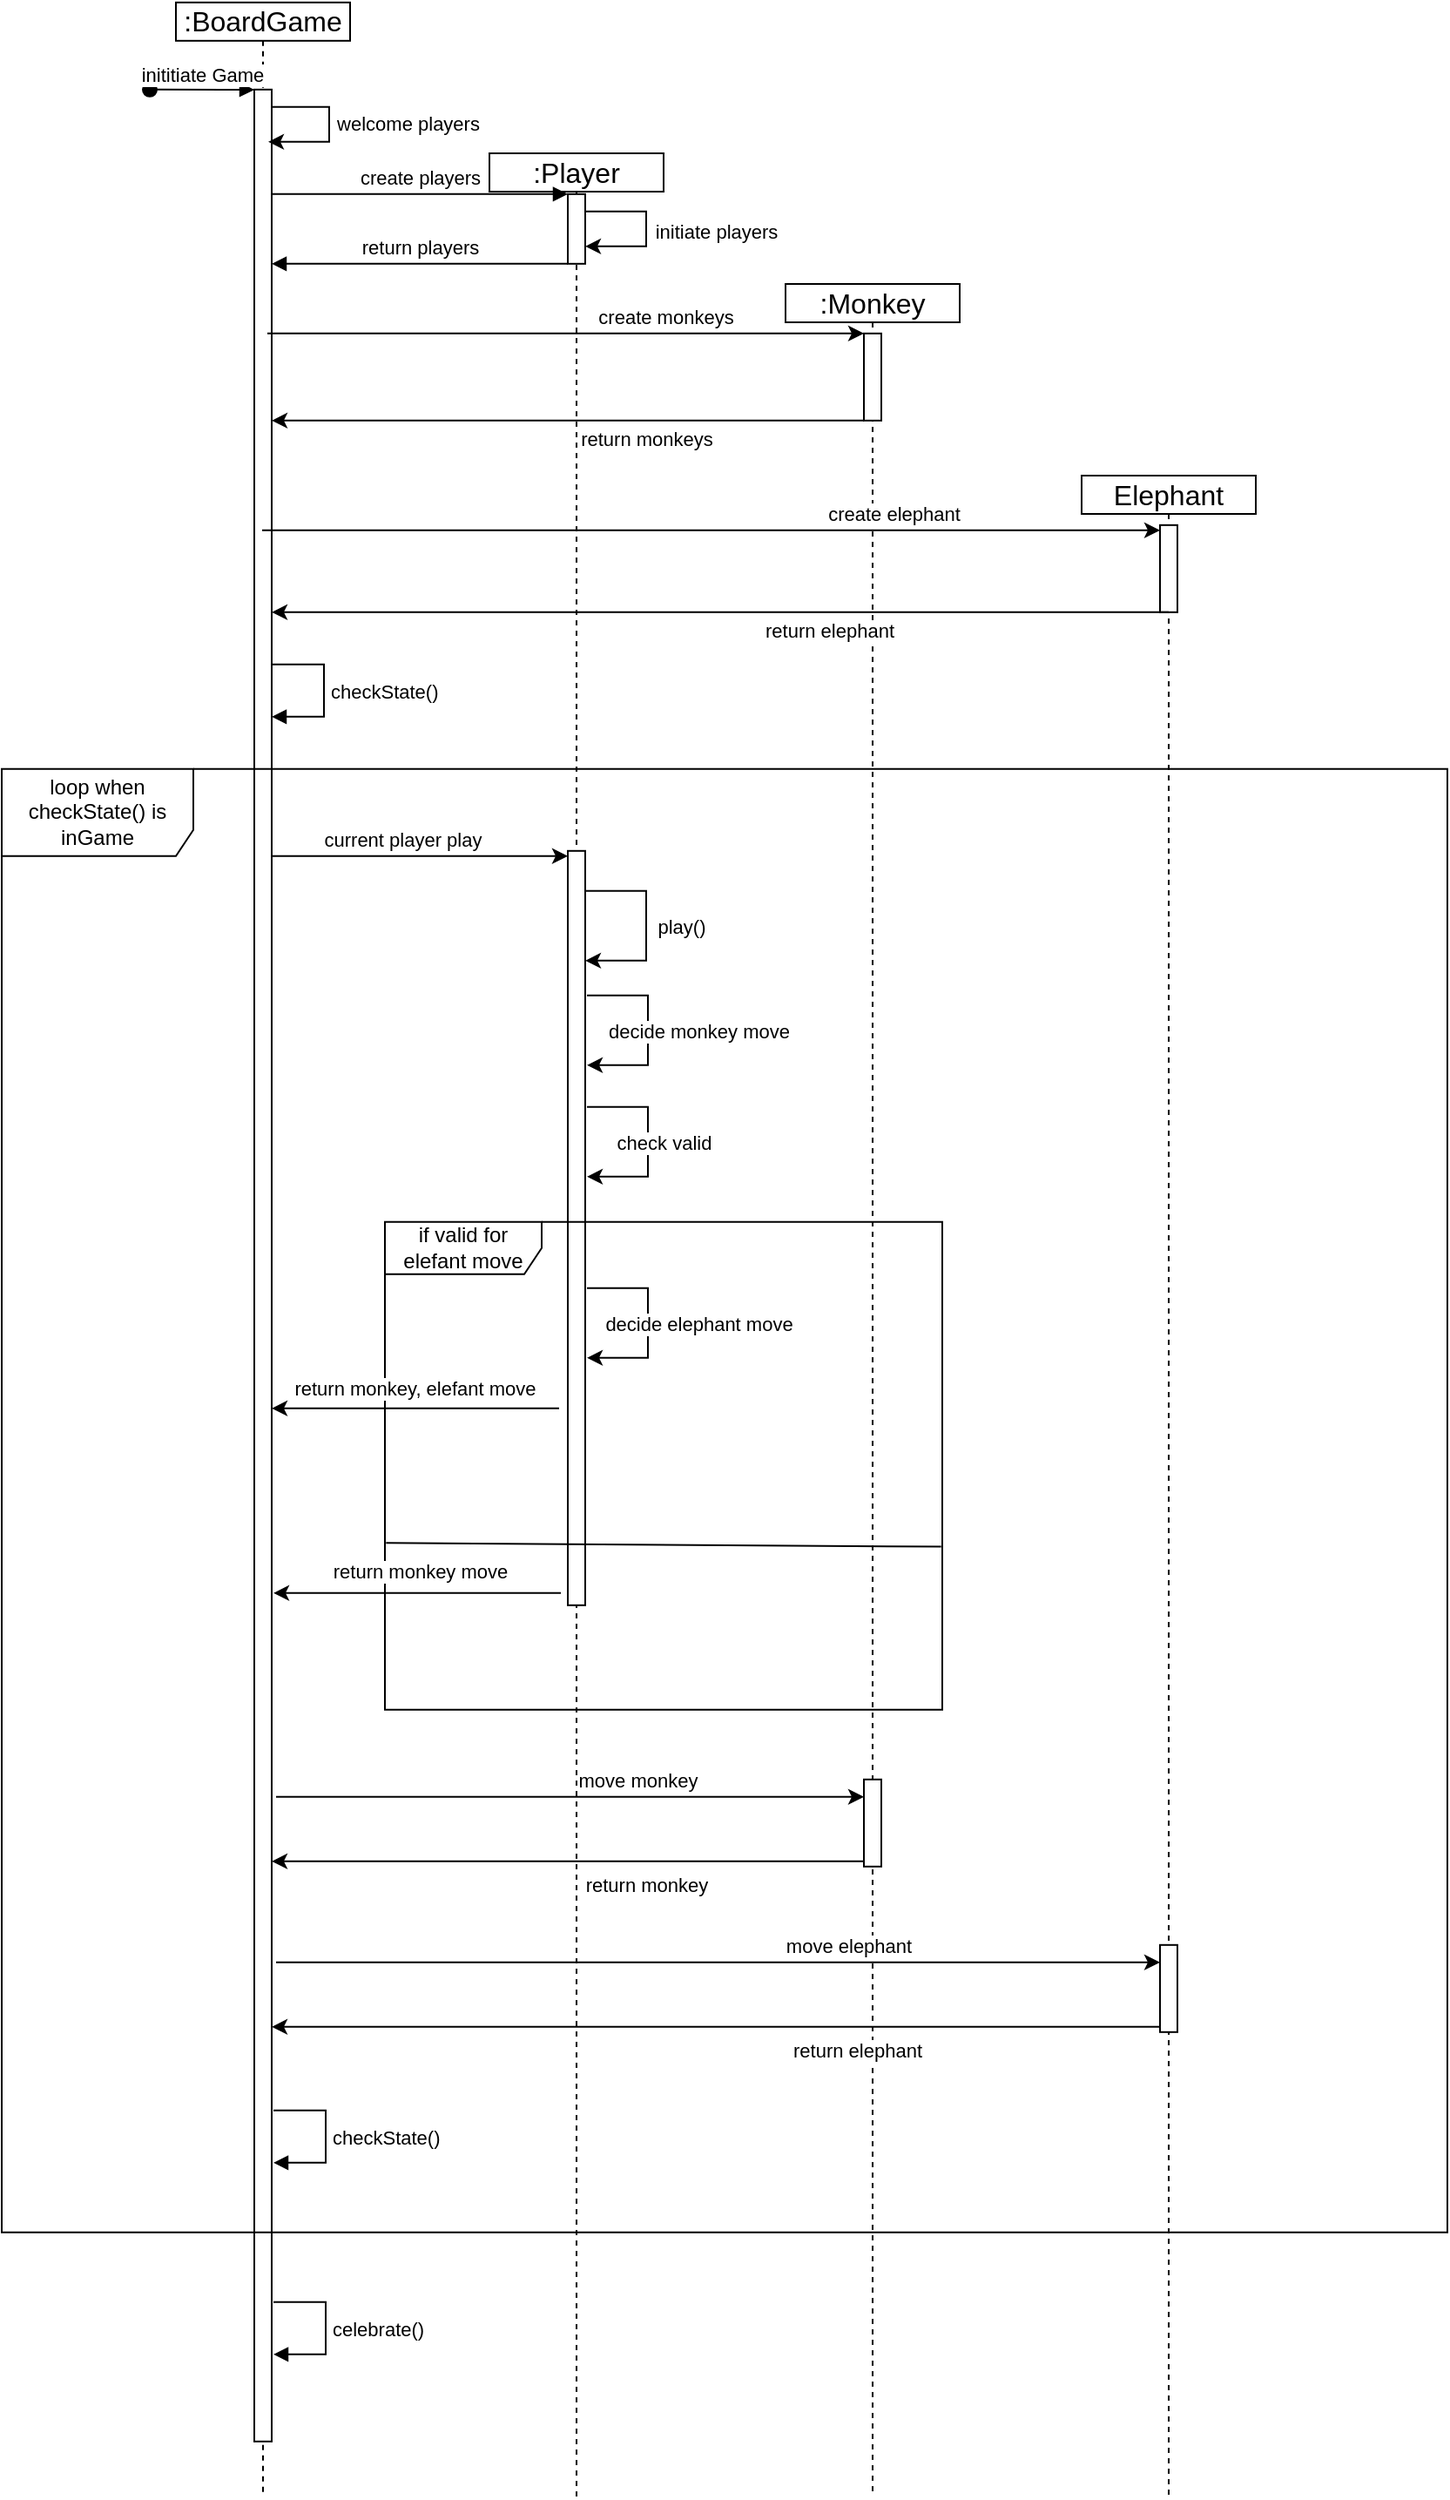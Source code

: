 <mxfile version="22.1.7" type="github">
  <diagram name="Page-1" id="2YBvvXClWsGukQMizWep">
    <mxGraphModel dx="1985" dy="1020" grid="1" gridSize="10" guides="1" tooltips="1" connect="1" arrows="1" fold="1" page="1" pageScale="1" pageWidth="850" pageHeight="1100" math="0" shadow="0">
      <root>
        <mxCell id="0" />
        <mxCell id="1" parent="0" />
        <mxCell id="v69p5xNa4HfWR0p0LyWt-5" value="Elephant" style="shape=umlLifeline;perimeter=lifelinePerimeter;whiteSpace=wrap;html=1;container=1;dropTarget=0;collapsible=0;recursiveResize=0;outlineConnect=0;portConstraint=eastwest;newEdgeStyle={&quot;curved&quot;:0,&quot;rounded&quot;:0};fontSize=16;size=22;" vertex="1" parent="1">
          <mxGeometry x="670" y="280" width="100" height="1160" as="geometry" />
        </mxCell>
        <mxCell id="v69p5xNa4HfWR0p0LyWt-4" value=":Monkey" style="shape=umlLifeline;perimeter=lifelinePerimeter;whiteSpace=wrap;html=1;container=1;dropTarget=0;collapsible=0;recursiveResize=0;outlineConnect=0;portConstraint=eastwest;newEdgeStyle={&quot;curved&quot;:0,&quot;rounded&quot;:0};fontSize=16;size=22;" vertex="1" parent="1">
          <mxGeometry x="500" y="170" width="100" height="1270" as="geometry" />
        </mxCell>
        <mxCell id="v69p5xNa4HfWR0p0LyWt-3" value=":Player" style="shape=umlLifeline;perimeter=lifelinePerimeter;whiteSpace=wrap;html=1;container=1;dropTarget=0;collapsible=0;recursiveResize=0;outlineConnect=0;portConstraint=eastwest;newEdgeStyle={&quot;curved&quot;:0,&quot;rounded&quot;:0};fontSize=16;size=22;" vertex="1" parent="1">
          <mxGeometry x="330" y="95" width="100" height="1345" as="geometry" />
        </mxCell>
        <mxCell id="v69p5xNa4HfWR0p0LyWt-1" value=":BoardGame" style="shape=umlLifeline;perimeter=lifelinePerimeter;whiteSpace=wrap;html=1;container=1;dropTarget=0;collapsible=0;recursiveResize=0;outlineConnect=0;portConstraint=eastwest;newEdgeStyle={&quot;curved&quot;:0,&quot;rounded&quot;:0};fontSize=16;size=22;" vertex="1" parent="1">
          <mxGeometry x="150" y="8.41" width="100" height="1431.59" as="geometry" />
        </mxCell>
        <mxCell id="vtG1Yflnroenq_wXylIw-51" value="" style="html=1;points=[];perimeter=orthogonalPerimeter;outlineConnect=0;targetShapes=umlLifeline;portConstraint=eastwest;newEdgeStyle={&quot;edgeStyle&quot;:&quot;elbowEdgeStyle&quot;,&quot;elbow&quot;:&quot;vertical&quot;,&quot;curved&quot;:0,&quot;rounded&quot;:0};" parent="1" vertex="1">
          <mxGeometry x="195" y="58.41" width="10" height="1350" as="geometry" />
        </mxCell>
        <mxCell id="vtG1Yflnroenq_wXylIw-52" value="inititiate Game" style="html=1;verticalAlign=bottom;startArrow=oval;endArrow=block;startSize=8;edgeStyle=elbowEdgeStyle;elbow=vertical;curved=0;rounded=0;" parent="1" target="vtG1Yflnroenq_wXylIw-51" edge="1">
          <mxGeometry relative="1" as="geometry">
            <mxPoint x="135" y="58.41" as="sourcePoint" />
          </mxGeometry>
        </mxCell>
        <mxCell id="vtG1Yflnroenq_wXylIw-53" value="" style="html=1;points=[];perimeter=orthogonalPerimeter;outlineConnect=0;targetShapes=umlLifeline;portConstraint=eastwest;newEdgeStyle={&quot;edgeStyle&quot;:&quot;elbowEdgeStyle&quot;,&quot;elbow&quot;:&quot;vertical&quot;,&quot;curved&quot;:0,&quot;rounded&quot;:0};" parent="1" vertex="1">
          <mxGeometry x="375" y="118.41" width="10" height="40" as="geometry" />
        </mxCell>
        <mxCell id="vtG1Yflnroenq_wXylIw-54" value="" style="endArrow=classic;html=1;rounded=0;" parent="1" source="vtG1Yflnroenq_wXylIw-53" target="vtG1Yflnroenq_wXylIw-53" edge="1">
          <mxGeometry width="50" height="50" relative="1" as="geometry">
            <mxPoint x="380" y="118.41" as="sourcePoint" />
            <mxPoint x="430" y="68.41" as="targetPoint" />
            <Array as="points">
              <mxPoint x="420" y="128.41" />
              <mxPoint x="420" y="148.41" />
            </Array>
          </mxGeometry>
        </mxCell>
        <mxCell id="vtG1Yflnroenq_wXylIw-55" value="initiate players" style="edgeLabel;html=1;align=center;verticalAlign=middle;resizable=0;points=[];" parent="vtG1Yflnroenq_wXylIw-54" vertex="1" connectable="0">
          <mxGeometry x="-0.091" y="2" relative="1" as="geometry">
            <mxPoint x="38" y="5" as="offset" />
          </mxGeometry>
        </mxCell>
        <mxCell id="vtG1Yflnroenq_wXylIw-56" value="" style="html=1;points=[];perimeter=orthogonalPerimeter;outlineConnect=0;targetShapes=umlLifeline;portConstraint=eastwest;newEdgeStyle={&quot;edgeStyle&quot;:&quot;elbowEdgeStyle&quot;,&quot;elbow&quot;:&quot;vertical&quot;,&quot;curved&quot;:0,&quot;rounded&quot;:0};" parent="1" vertex="1">
          <mxGeometry x="375" y="495.41" width="10" height="433" as="geometry" />
        </mxCell>
        <mxCell id="vtG1Yflnroenq_wXylIw-57" value="" style="endArrow=classic;html=1;rounded=0;" parent="1" source="vtG1Yflnroenq_wXylIw-56" target="vtG1Yflnroenq_wXylIw-56" edge="1">
          <mxGeometry width="50" height="50" relative="1" as="geometry">
            <mxPoint x="460" y="658.41" as="sourcePoint" />
            <mxPoint x="510" y="608.41" as="targetPoint" />
            <Array as="points">
              <mxPoint x="420" y="518.41" />
              <mxPoint x="420" y="558.41" />
            </Array>
          </mxGeometry>
        </mxCell>
        <mxCell id="vtG1Yflnroenq_wXylIw-58" value="play()" style="edgeLabel;html=1;align=center;verticalAlign=middle;resizable=0;points=[];" parent="vtG1Yflnroenq_wXylIw-57" vertex="1" connectable="0">
          <mxGeometry x="-0.193" relative="1" as="geometry">
            <mxPoint x="20" y="11" as="offset" />
          </mxGeometry>
        </mxCell>
        <mxCell id="vtG1Yflnroenq_wXylIw-59" value="create players" style="html=1;verticalAlign=bottom;endArrow=block;edgeStyle=elbowEdgeStyle;elbow=vertical;curved=0;rounded=0;" parent="1" source="vtG1Yflnroenq_wXylIw-51" target="vtG1Yflnroenq_wXylIw-53" edge="1">
          <mxGeometry relative="1" as="geometry">
            <mxPoint x="305" y="108.41" as="sourcePoint" />
            <Array as="points">
              <mxPoint x="350" y="118.41" />
              <mxPoint x="290" y="98.41" />
            </Array>
            <mxPoint as="offset" />
          </mxGeometry>
        </mxCell>
        <mxCell id="vtG1Yflnroenq_wXylIw-60" value="return players" style="html=1;verticalAlign=bottom;endArrow=block;edgeStyle=elbowEdgeStyle;elbow=vertical;curved=0;rounded=0;" parent="1" source="vtG1Yflnroenq_wXylIw-53" target="vtG1Yflnroenq_wXylIw-51" edge="1">
          <mxGeometry relative="1" as="geometry">
            <mxPoint x="285" y="138.41" as="sourcePoint" />
            <Array as="points">
              <mxPoint x="340" y="158.41" />
              <mxPoint x="300" y="138.41" />
            </Array>
            <mxPoint x="210" y="158.41" as="targetPoint" />
          </mxGeometry>
        </mxCell>
        <mxCell id="vtG1Yflnroenq_wXylIw-61" value="" style="html=1;points=[];perimeter=orthogonalPerimeter;outlineConnect=0;targetShapes=umlLifeline;portConstraint=eastwest;newEdgeStyle={&quot;edgeStyle&quot;:&quot;elbowEdgeStyle&quot;,&quot;elbow&quot;:&quot;vertical&quot;,&quot;curved&quot;:0,&quot;rounded&quot;:0};" parent="1" vertex="1">
          <mxGeometry x="545" y="198.41" width="10" height="50" as="geometry" />
        </mxCell>
        <mxCell id="vtG1Yflnroenq_wXylIw-62" value="" style="html=1;points=[];perimeter=orthogonalPerimeter;outlineConnect=0;targetShapes=umlLifeline;portConstraint=eastwest;newEdgeStyle={&quot;edgeStyle&quot;:&quot;elbowEdgeStyle&quot;,&quot;elbow&quot;:&quot;vertical&quot;,&quot;curved&quot;:0,&quot;rounded&quot;:0};" parent="1" vertex="1">
          <mxGeometry x="715" y="308.41" width="10" height="50" as="geometry" />
        </mxCell>
        <mxCell id="vtG1Yflnroenq_wXylIw-63" value="" style="endArrow=classic;html=1;rounded=0;" parent="1" target="vtG1Yflnroenq_wXylIw-61" edge="1">
          <mxGeometry width="50" height="50" relative="1" as="geometry">
            <mxPoint x="202.5" y="198.41" as="sourcePoint" />
            <mxPoint x="540" y="198.41" as="targetPoint" />
          </mxGeometry>
        </mxCell>
        <mxCell id="vtG1Yflnroenq_wXylIw-64" value="create monkeys" style="edgeLabel;html=1;align=center;verticalAlign=middle;resizable=0;points=[];" parent="vtG1Yflnroenq_wXylIw-63" vertex="1" connectable="0">
          <mxGeometry x="0.549" relative="1" as="geometry">
            <mxPoint x="-37" y="-10" as="offset" />
          </mxGeometry>
        </mxCell>
        <mxCell id="vtG1Yflnroenq_wXylIw-65" value="" style="endArrow=classic;html=1;rounded=0;" parent="1" edge="1">
          <mxGeometry width="50" height="50" relative="1" as="geometry">
            <mxPoint x="545" y="248.41" as="sourcePoint" />
            <mxPoint x="205" y="248.41" as="targetPoint" />
          </mxGeometry>
        </mxCell>
        <mxCell id="vtG1Yflnroenq_wXylIw-66" value="return monkeys" style="edgeLabel;html=1;align=center;verticalAlign=middle;resizable=0;points=[];" parent="vtG1Yflnroenq_wXylIw-65" vertex="1" connectable="0">
          <mxGeometry x="-0.199" y="1" relative="1" as="geometry">
            <mxPoint x="11" y="9" as="offset" />
          </mxGeometry>
        </mxCell>
        <mxCell id="vtG1Yflnroenq_wXylIw-67" value="" style="endArrow=classic;html=1;rounded=0;" parent="1" edge="1">
          <mxGeometry width="50" height="50" relative="1" as="geometry">
            <mxPoint x="199.5" y="311.41" as="sourcePoint" />
            <mxPoint x="715" y="311.41" as="targetPoint" />
          </mxGeometry>
        </mxCell>
        <mxCell id="vtG1Yflnroenq_wXylIw-68" value="create elephant" style="edgeLabel;html=1;align=center;verticalAlign=middle;resizable=0;points=[];" parent="vtG1Yflnroenq_wXylIw-67" vertex="1" connectable="0">
          <mxGeometry x="0.549" relative="1" as="geometry">
            <mxPoint x="-37" y="-10" as="offset" />
          </mxGeometry>
        </mxCell>
        <mxCell id="vtG1Yflnroenq_wXylIw-69" value="" style="endArrow=classic;html=1;rounded=0;" parent="1" target="vtG1Yflnroenq_wXylIw-51" edge="1">
          <mxGeometry width="50" height="50" relative="1" as="geometry">
            <mxPoint x="720" y="358.41" as="sourcePoint" />
            <mxPoint x="210" y="358.41" as="targetPoint" />
          </mxGeometry>
        </mxCell>
        <mxCell id="vtG1Yflnroenq_wXylIw-70" value="return elephant" style="edgeLabel;html=1;align=center;verticalAlign=middle;resizable=0;points=[];" parent="vtG1Yflnroenq_wXylIw-69" vertex="1" connectable="0">
          <mxGeometry x="-0.199" y="1" relative="1" as="geometry">
            <mxPoint x="11" y="9" as="offset" />
          </mxGeometry>
        </mxCell>
        <mxCell id="vtG1Yflnroenq_wXylIw-71" value="loop when checkState() is inGame" style="shape=umlFrame;whiteSpace=wrap;html=1;pointerEvents=0;width=110;height=50;" parent="1" vertex="1">
          <mxGeometry x="50" y="448.41" width="830" height="840" as="geometry" />
        </mxCell>
        <mxCell id="vtG1Yflnroenq_wXylIw-72" value="checkState()" style="html=1;align=left;spacingLeft=2;endArrow=block;rounded=0;edgeStyle=orthogonalEdgeStyle;curved=0;rounded=0;" parent="1" edge="1">
          <mxGeometry x="0.012" relative="1" as="geometry">
            <mxPoint x="205" y="388.41" as="sourcePoint" />
            <Array as="points">
              <mxPoint x="235" y="418.41" />
            </Array>
            <mxPoint x="205" y="418.41" as="targetPoint" />
            <mxPoint as="offset" />
          </mxGeometry>
        </mxCell>
        <mxCell id="vtG1Yflnroenq_wXylIw-73" value="" style="endArrow=classic;html=1;rounded=0;" parent="1" source="vtG1Yflnroenq_wXylIw-51" edge="1">
          <mxGeometry width="50" height="50" relative="1" as="geometry">
            <mxPoint x="210" y="68.41" as="sourcePoint" />
            <mxPoint x="203" y="88.41" as="targetPoint" />
            <Array as="points">
              <mxPoint x="238" y="68.41" />
              <mxPoint x="238" y="88.41" />
            </Array>
          </mxGeometry>
        </mxCell>
        <mxCell id="vtG1Yflnroenq_wXylIw-74" value="welcome players" style="edgeLabel;html=1;align=center;verticalAlign=middle;resizable=0;points=[];" parent="vtG1Yflnroenq_wXylIw-73" vertex="1" connectable="0">
          <mxGeometry x="-0.091" y="2" relative="1" as="geometry">
            <mxPoint x="43" y="2" as="offset" />
          </mxGeometry>
        </mxCell>
        <mxCell id="vtG1Yflnroenq_wXylIw-75" value="" style="endArrow=classic;html=1;rounded=0;" parent="1" target="vtG1Yflnroenq_wXylIw-56" edge="1">
          <mxGeometry width="50" height="50" relative="1" as="geometry">
            <mxPoint x="205" y="498.41" as="sourcePoint" />
            <mxPoint x="370" y="498.41" as="targetPoint" />
          </mxGeometry>
        </mxCell>
        <mxCell id="vtG1Yflnroenq_wXylIw-76" value="current player play" style="edgeLabel;html=1;align=center;verticalAlign=middle;resizable=0;points=[];" parent="vtG1Yflnroenq_wXylIw-75" vertex="1" connectable="0">
          <mxGeometry x="-0.299" relative="1" as="geometry">
            <mxPoint x="15" y="-10" as="offset" />
          </mxGeometry>
        </mxCell>
        <mxCell id="vtG1Yflnroenq_wXylIw-77" value="" style="endArrow=classic;html=1;rounded=0;" parent="1" edge="1">
          <mxGeometry width="50" height="50" relative="1" as="geometry">
            <mxPoint x="386" y="578.41" as="sourcePoint" />
            <mxPoint x="386" y="618.41" as="targetPoint" />
            <Array as="points">
              <mxPoint x="421" y="578.41" />
              <mxPoint x="421" y="618.41" />
            </Array>
          </mxGeometry>
        </mxCell>
        <mxCell id="vtG1Yflnroenq_wXylIw-78" value="decide monkey move" style="edgeLabel;html=1;align=center;verticalAlign=middle;resizable=0;points=[];" parent="vtG1Yflnroenq_wXylIw-77" vertex="1" connectable="0">
          <mxGeometry x="-0.193" relative="1" as="geometry">
            <mxPoint x="29" y="11" as="offset" />
          </mxGeometry>
        </mxCell>
        <mxCell id="vtG1Yflnroenq_wXylIw-79" value="" style="endArrow=classic;html=1;rounded=0;" parent="1" edge="1">
          <mxGeometry width="50" height="50" relative="1" as="geometry">
            <mxPoint x="386" y="642.41" as="sourcePoint" />
            <mxPoint x="386" y="682.41" as="targetPoint" />
            <Array as="points">
              <mxPoint x="421" y="642.41" />
              <mxPoint x="421" y="682.41" />
            </Array>
          </mxGeometry>
        </mxCell>
        <mxCell id="vtG1Yflnroenq_wXylIw-80" value="check valid" style="edgeLabel;html=1;align=center;verticalAlign=middle;resizable=0;points=[];" parent="vtG1Yflnroenq_wXylIw-79" vertex="1" connectable="0">
          <mxGeometry x="-0.193" relative="1" as="geometry">
            <mxPoint x="9" y="11" as="offset" />
          </mxGeometry>
        </mxCell>
        <mxCell id="vtG1Yflnroenq_wXylIw-81" value="if valid for elefant move" style="shape=umlFrame;whiteSpace=wrap;html=1;pointerEvents=0;width=90;height=30;" parent="1" vertex="1">
          <mxGeometry x="270" y="708.41" width="320" height="280" as="geometry" />
        </mxCell>
        <mxCell id="vtG1Yflnroenq_wXylIw-82" value="" style="endArrow=classic;html=1;rounded=0;" parent="1" edge="1">
          <mxGeometry width="50" height="50" relative="1" as="geometry">
            <mxPoint x="386" y="746.41" as="sourcePoint" />
            <mxPoint x="386" y="786.41" as="targetPoint" />
            <Array as="points">
              <mxPoint x="421" y="746.41" />
              <mxPoint x="421" y="786.41" />
            </Array>
          </mxGeometry>
        </mxCell>
        <mxCell id="vtG1Yflnroenq_wXylIw-83" value="decide elephant move" style="edgeLabel;html=1;align=center;verticalAlign=middle;resizable=0;points=[];" parent="vtG1Yflnroenq_wXylIw-82" vertex="1" connectable="0">
          <mxGeometry x="-0.193" relative="1" as="geometry">
            <mxPoint x="29" y="11" as="offset" />
          </mxGeometry>
        </mxCell>
        <mxCell id="vtG1Yflnroenq_wXylIw-84" value="" style="endArrow=classic;html=1;rounded=0;" parent="1" edge="1">
          <mxGeometry width="50" height="50" relative="1" as="geometry">
            <mxPoint x="370" y="815.41" as="sourcePoint" />
            <mxPoint x="205" y="815.41" as="targetPoint" />
          </mxGeometry>
        </mxCell>
        <mxCell id="vtG1Yflnroenq_wXylIw-85" value="return monkey, elefant move" style="edgeLabel;html=1;align=center;verticalAlign=middle;resizable=0;points=[];" parent="vtG1Yflnroenq_wXylIw-84" vertex="1" connectable="0">
          <mxGeometry x="0.456" y="-2" relative="1" as="geometry">
            <mxPoint x="37" y="-10" as="offset" />
          </mxGeometry>
        </mxCell>
        <mxCell id="vtG1Yflnroenq_wXylIw-86" value="" style="endArrow=none;html=1;rounded=0;exitX=0.002;exitY=0.391;exitDx=0;exitDy=0;exitPerimeter=0;entryX=0.998;entryY=0.398;entryDx=0;entryDy=0;entryPerimeter=0;" parent="1" edge="1">
          <mxGeometry width="50" height="50" relative="1" as="geometry">
            <mxPoint x="270.64" y="892.62" as="sourcePoint" />
            <mxPoint x="589.36" y="894.79" as="targetPoint" />
          </mxGeometry>
        </mxCell>
        <mxCell id="vtG1Yflnroenq_wXylIw-87" value="" style="endArrow=classic;html=1;rounded=0;" parent="1" edge="1">
          <mxGeometry width="50" height="50" relative="1" as="geometry">
            <mxPoint x="371" y="921.41" as="sourcePoint" />
            <mxPoint x="206" y="921.41" as="targetPoint" />
          </mxGeometry>
        </mxCell>
        <mxCell id="vtG1Yflnroenq_wXylIw-88" value="return monkey move" style="edgeLabel;html=1;align=center;verticalAlign=middle;resizable=0;points=[];" parent="vtG1Yflnroenq_wXylIw-87" vertex="1" connectable="0">
          <mxGeometry x="-0.45" y="-2" relative="1" as="geometry">
            <mxPoint x="-36" y="-11" as="offset" />
          </mxGeometry>
        </mxCell>
        <mxCell id="vtG1Yflnroenq_wXylIw-89" value="" style="endArrow=classic;html=1;rounded=0;" parent="1" target="vtG1Yflnroenq_wXylIw-91" edge="1">
          <mxGeometry width="50" height="50" relative="1" as="geometry">
            <mxPoint x="207.5" y="1038.41" as="sourcePoint" />
            <mxPoint x="540" y="1038.41" as="targetPoint" />
          </mxGeometry>
        </mxCell>
        <mxCell id="vtG1Yflnroenq_wXylIw-90" value="move monkey" style="edgeLabel;html=1;align=center;verticalAlign=middle;resizable=0;points=[];" parent="vtG1Yflnroenq_wXylIw-89" vertex="1" connectable="0">
          <mxGeometry x="0.23" y="2" relative="1" as="geometry">
            <mxPoint y="-8" as="offset" />
          </mxGeometry>
        </mxCell>
        <mxCell id="vtG1Yflnroenq_wXylIw-91" value="" style="html=1;points=[];perimeter=orthogonalPerimeter;outlineConnect=0;targetShapes=umlLifeline;portConstraint=eastwest;newEdgeStyle={&quot;edgeStyle&quot;:&quot;elbowEdgeStyle&quot;,&quot;elbow&quot;:&quot;vertical&quot;,&quot;curved&quot;:0,&quot;rounded&quot;:0};" parent="1" vertex="1">
          <mxGeometry x="545" y="1028.41" width="10" height="50" as="geometry" />
        </mxCell>
        <mxCell id="vtG1Yflnroenq_wXylIw-92" value="" style="endArrow=classic;html=1;rounded=0;" parent="1" edge="1">
          <mxGeometry width="50" height="50" relative="1" as="geometry">
            <mxPoint x="545" y="1075.41" as="sourcePoint" />
            <mxPoint x="205" y="1075.41" as="targetPoint" />
          </mxGeometry>
        </mxCell>
        <mxCell id="vtG1Yflnroenq_wXylIw-93" value="return monkey" style="edgeLabel;html=1;align=center;verticalAlign=middle;resizable=0;points=[];" parent="vtG1Yflnroenq_wXylIw-92" vertex="1" connectable="0">
          <mxGeometry x="-0.427" y="-2" relative="1" as="geometry">
            <mxPoint x="-28" y="15" as="offset" />
          </mxGeometry>
        </mxCell>
        <mxCell id="vtG1Yflnroenq_wXylIw-94" value="" style="endArrow=classic;html=1;rounded=0;" parent="1" target="vtG1Yflnroenq_wXylIw-96" edge="1">
          <mxGeometry width="50" height="50" relative="1" as="geometry">
            <mxPoint x="207.5" y="1133.41" as="sourcePoint" />
            <mxPoint x="540" y="1133.41" as="targetPoint" />
          </mxGeometry>
        </mxCell>
        <mxCell id="vtG1Yflnroenq_wXylIw-95" value="move elephant" style="edgeLabel;html=1;align=center;verticalAlign=middle;resizable=0;points=[];" parent="vtG1Yflnroenq_wXylIw-94" vertex="1" connectable="0">
          <mxGeometry x="0.23" y="2" relative="1" as="geometry">
            <mxPoint x="16" y="-8" as="offset" />
          </mxGeometry>
        </mxCell>
        <mxCell id="vtG1Yflnroenq_wXylIw-96" value="" style="html=1;points=[];perimeter=orthogonalPerimeter;outlineConnect=0;targetShapes=umlLifeline;portConstraint=eastwest;newEdgeStyle={&quot;edgeStyle&quot;:&quot;elbowEdgeStyle&quot;,&quot;elbow&quot;:&quot;vertical&quot;,&quot;curved&quot;:0,&quot;rounded&quot;:0};" parent="1" vertex="1">
          <mxGeometry x="715" y="1123.41" width="10" height="50" as="geometry" />
        </mxCell>
        <mxCell id="vtG1Yflnroenq_wXylIw-97" value="" style="endArrow=classic;html=1;rounded=0;" parent="1" source="vtG1Yflnroenq_wXylIw-96" edge="1">
          <mxGeometry width="50" height="50" relative="1" as="geometry">
            <mxPoint x="545" y="1170.41" as="sourcePoint" />
            <mxPoint x="205" y="1170.41" as="targetPoint" />
          </mxGeometry>
        </mxCell>
        <mxCell id="vtG1Yflnroenq_wXylIw-98" value="return elephant" style="edgeLabel;html=1;align=center;verticalAlign=middle;resizable=0;points=[];" parent="vtG1Yflnroenq_wXylIw-97" vertex="1" connectable="0">
          <mxGeometry x="-0.427" y="-2" relative="1" as="geometry">
            <mxPoint x="-28" y="15" as="offset" />
          </mxGeometry>
        </mxCell>
        <mxCell id="vtG1Yflnroenq_wXylIw-99" value="checkState()" style="html=1;align=left;spacingLeft=2;endArrow=block;rounded=0;edgeStyle=orthogonalEdgeStyle;curved=0;rounded=0;" parent="1" edge="1">
          <mxGeometry x="0.012" relative="1" as="geometry">
            <mxPoint x="206" y="1218.41" as="sourcePoint" />
            <Array as="points">
              <mxPoint x="236" y="1248.41" />
            </Array>
            <mxPoint x="206" y="1248.41" as="targetPoint" />
            <mxPoint as="offset" />
          </mxGeometry>
        </mxCell>
        <mxCell id="vtG1Yflnroenq_wXylIw-100" value="celebrate()" style="html=1;align=left;spacingLeft=2;endArrow=block;rounded=0;edgeStyle=orthogonalEdgeStyle;curved=0;rounded=0;" parent="1" edge="1">
          <mxGeometry x="0.012" relative="1" as="geometry">
            <mxPoint x="206" y="1328.41" as="sourcePoint" />
            <Array as="points">
              <mxPoint x="236" y="1358.41" />
            </Array>
            <mxPoint x="206" y="1358.41" as="targetPoint" />
            <mxPoint as="offset" />
          </mxGeometry>
        </mxCell>
      </root>
    </mxGraphModel>
  </diagram>
</mxfile>
